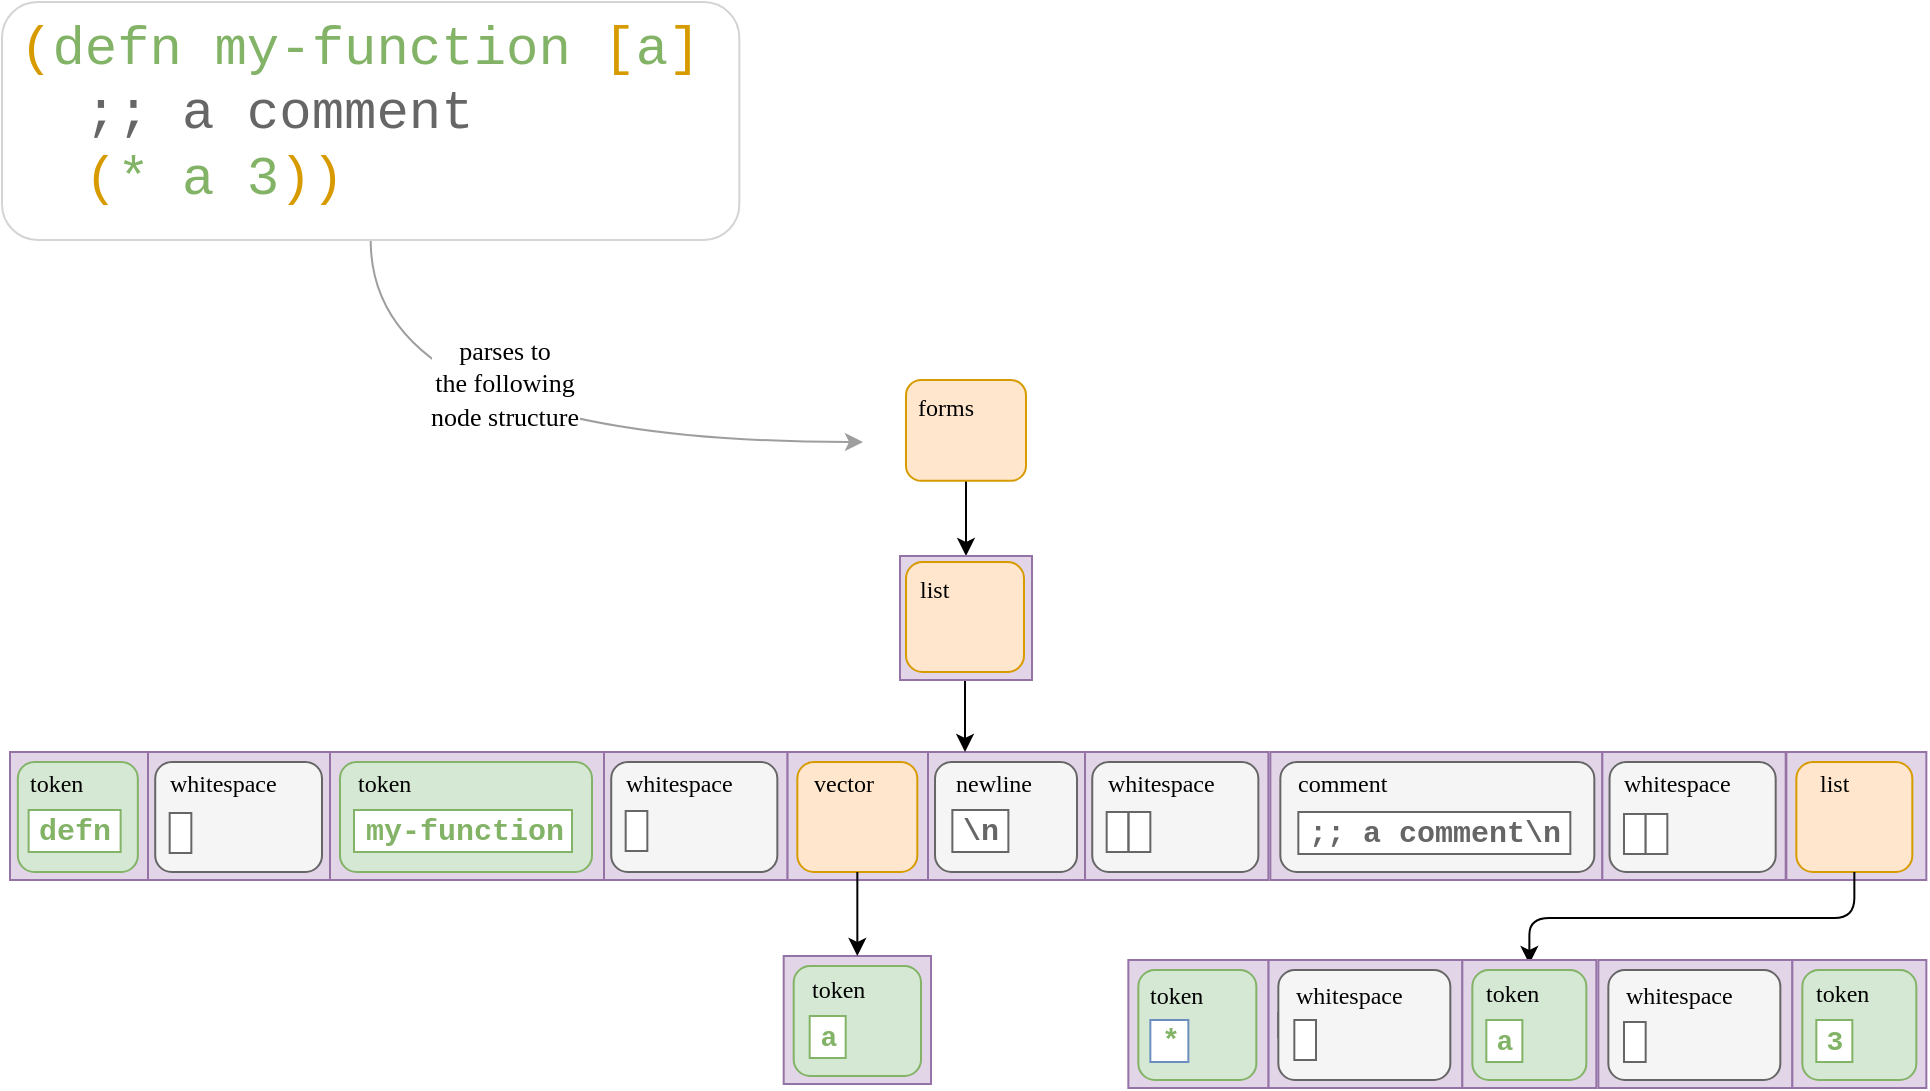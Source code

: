 <mxfile version="13.9.9" type="device"><diagram id="Xrp5WR5JkMQ6Fed5LSRj" name="Page-1"><mxGraphModel dx="1892" dy="1789" grid="0" gridSize="10" guides="1" tooltips="1" connect="1" arrows="1" fold="1" page="0" pageScale="1" pageWidth="850" pageHeight="1100" math="0" shadow="0"><root><mxCell id="0"/><mxCell id="1" parent="0"/><mxCell id="7rm3kaJCgwuNwQrvqeQH-213" value="" style="endArrow=classic;html=1;fontFamily=Courier New;fontSize=12;strokeColor=#9E9E9E;exitX=0.5;exitY=1;exitDx=0;exitDy=0;edgeStyle=orthogonalEdgeStyle;curved=1;" parent="1" source="7rm3kaJCgwuNwQrvqeQH-216" edge="1"><mxGeometry width="50" height="50" relative="1" as="geometry"><mxPoint x="-499.33" y="-470" as="sourcePoint"/><mxPoint x="-163.5" y="-369" as="targetPoint"/><Array as="points"><mxPoint x="-410" y="-369"/></Array></mxGeometry></mxCell><mxCell id="7rm3kaJCgwuNwQrvqeQH-214" value="&lt;font style=&quot;font-size: 13px&quot; face=&quot;Verdana&quot;&gt;parses to&lt;br&gt;the&amp;nbsp;following &lt;br&gt;node structure&lt;/font&gt;" style="edgeLabel;html=1;align=center;verticalAlign=middle;resizable=0;points=[];fontSize=12;fontFamily=Courier New;" parent="7rm3kaJCgwuNwQrvqeQH-213" vertex="1" connectable="0"><mxGeometry x="-0.296" y="2" relative="1" as="geometry"><mxPoint x="45.7" y="-27" as="offset"/></mxGeometry></mxCell><mxCell id="7rm3kaJCgwuNwQrvqeQH-216" value="" style="rounded=1;whiteSpace=wrap;html=1;comic=0;fontFamily=Courier New;fontSize=12;align=left;strokeColor=#D4D4D4;glass=0;" parent="1" vertex="1"><mxGeometry x="-594" y="-589" width="368.68" height="119" as="geometry"/></mxCell><mxCell id="7rm3kaJCgwuNwQrvqeQH-124" value="[" style="rounded=0;whiteSpace=wrap;html=1;comic=0;strokeColor=#9673a6;fillColor=#e1d5e7;align=left;fontSize=14;fontFamily=Courier New;" parent="1" vertex="1"><mxGeometry x="39.17" y="-110" width="97" height="64" as="geometry"/></mxCell><mxCell id="7rm3kaJCgwuNwQrvqeQH-112" value="" style="rounded=0;whiteSpace=wrap;html=1;comic=0;strokeColor=#9673a6;fillColor=#e1d5e7;align=left;fontSize=14;fontFamily=Courier New;" parent="1" vertex="1"><mxGeometry x="-132.49" y="-214" width="80" height="64" as="geometry"/></mxCell><mxCell id="7rm3kaJCgwuNwQrvqeQH-20" value="" style="endArrow=classic;html=1;entryX=0.5;entryY=0;entryDx=0;entryDy=0;exitX=0.5;exitY=1;exitDx=0;exitDy=0;fontSize=14;fontFamily=Courier New;" parent="1" source="7rm3kaJCgwuNwQrvqeQH-69" target="7rm3kaJCgwuNwQrvqeQH-62" edge="1"><mxGeometry width="50" height="50" relative="1" as="geometry"><mxPoint x="621" y="-184" as="sourcePoint"/><mxPoint x="661" y="-184" as="targetPoint"/></mxGeometry></mxCell><mxCell id="7rm3kaJCgwuNwQrvqeQH-90" value="" style="rounded=0;whiteSpace=wrap;html=1;comic=0;strokeColor=#9673a6;fillColor=#e1d5e7;align=left;fontSize=14;fontFamily=Courier New;" parent="1" vertex="1"><mxGeometry x="-201.33" y="-214" width="70.33" height="64" as="geometry"/></mxCell><mxCell id="7rm3kaJCgwuNwQrvqeQH-91" value="&lt;div style=&quot;font-size: 14px&quot;&gt;&lt;br&gt;&lt;/div&gt;" style="rounded=1;whiteSpace=wrap;html=1;verticalAlign=top;align=left;fontSize=14;fontFamily=Courier New;fillColor=#ffe6cc;strokeColor=#d79b00;" parent="1" vertex="1"><mxGeometry x="-196.33" y="-209" width="60" height="55" as="geometry"/></mxCell><mxCell id="7rm3kaJCgwuNwQrvqeQH-92" value="&lt;font face=&quot;Verdana&quot; style=&quot;font-size: 12px&quot;&gt;vector&lt;/font&gt;" style="text;html=1;strokeColor=none;fillColor=none;align=left;verticalAlign=middle;whiteSpace=wrap;rounded=0;comic=0;fontFamily=Courier New;fontSize=14;spacingTop=9;" parent="1" vertex="1"><mxGeometry x="-190.33" y="-213" width="44.67" height="20" as="geometry"/></mxCell><mxCell id="7rm3kaJCgwuNwQrvqeQH-93" value="" style="rounded=0;whiteSpace=wrap;html=1;comic=0;strokeColor=#9673a6;fillColor=#e1d5e7;align=left;fontSize=14;fontFamily=Courier New;" parent="1" vertex="1"><mxGeometry x="298.17" y="-214" width="70" height="64" as="geometry"/></mxCell><mxCell id="7rm3kaJCgwuNwQrvqeQH-94" value="&lt;div style=&quot;font-size: 14px&quot;&gt;&lt;br&gt;&lt;/div&gt;" style="rounded=1;whiteSpace=wrap;html=1;verticalAlign=top;align=left;fontSize=14;fontFamily=Courier New;fillColor=#ffe6cc;strokeColor=#d79b00;" parent="1" vertex="1"><mxGeometry x="303.17" y="-209" width="58" height="55" as="geometry"/></mxCell><mxCell id="7rm3kaJCgwuNwQrvqeQH-95" value="&lt;font face=&quot;Verdana&quot; style=&quot;font-size: 12px&quot;&gt;list&lt;/font&gt;" style="text;html=1;strokeColor=none;fillColor=none;align=left;verticalAlign=middle;whiteSpace=wrap;rounded=0;comic=0;fontFamily=Courier New;fontSize=14;spacingTop=9;" parent="1" vertex="1"><mxGeometry x="313.17" y="-213" width="32" height="20" as="geometry"/></mxCell><mxCell id="7rm3kaJCgwuNwQrvqeQH-113" value="&lt;div style=&quot;font-size: 14px&quot;&gt;&lt;br&gt;&lt;/div&gt;" style="rounded=1;whiteSpace=wrap;html=1;verticalAlign=top;align=left;fontSize=14;fontFamily=Courier New;fillColor=#f5f5f5;strokeColor=#666666;fontColor=#333333;" parent="1" vertex="1"><mxGeometry x="-127.49" y="-209" width="71" height="55" as="geometry"/></mxCell><mxCell id="7rm3kaJCgwuNwQrvqeQH-115" value="&lt;font face=&quot;Verdana&quot; style=&quot;font-size: 12px&quot;&gt;newline&lt;/font&gt;" style="text;html=1;strokeColor=none;fillColor=none;align=left;verticalAlign=middle;whiteSpace=wrap;rounded=0;comic=0;fontFamily=Courier New;fontSize=14;spacingTop=9;" parent="1" vertex="1"><mxGeometry x="-119.49" y="-213" width="49.66" height="20" as="geometry"/></mxCell><mxCell id="7rm3kaJCgwuNwQrvqeQH-111" value="" style="group" parent="1" vertex="1" connectable="0"><mxGeometry x="-134.49" y="-210" width="57" height="50" as="geometry"/></mxCell><mxCell id="7rm3kaJCgwuNwQrvqeQH-114" value="&lt;font style=&quot;font-size: 15px&quot; color=&quot;#666666&quot;&gt;&lt;b&gt;\n&lt;/b&gt;&lt;/font&gt;" style="text;html=1;align=center;verticalAlign=middle;resizable=0;points=[];autosize=1;spacing=0;margin=0;comic=0;fontSize=14;fontFamily=Courier New;fillColor=#FFFFFF;strokeColor=#666666;" parent="7rm3kaJCgwuNwQrvqeQH-111" vertex="1"><mxGeometry x="15.675" y="25" width="28" height="21" as="geometry"/></mxCell><mxCell id="7rm3kaJCgwuNwQrvqeQH-123" value="&lt;div style=&quot;font-size: 14px&quot;&gt;&lt;br&gt;&lt;/div&gt;" style="rounded=1;whiteSpace=wrap;html=1;verticalAlign=top;align=left;fontSize=14;fontFamily=Courier New;fillColor=#f5f5f5;strokeColor=#666666;fontColor=#333333;" parent="1" vertex="1"><mxGeometry x="44.17" y="-105" width="86" height="55" as="geometry"/></mxCell><mxCell id="7rm3kaJCgwuNwQrvqeQH-127" value="&lt;font face=&quot;Verdana&quot; style=&quot;font-size: 12px&quot;&gt;whitespace&lt;/font&gt;" style="text;html=1;strokeColor=none;fillColor=none;align=left;verticalAlign=middle;whiteSpace=wrap;rounded=0;comic=0;fontFamily=Courier New;fontSize=14;spacingTop=9;" parent="1" vertex="1"><mxGeometry x="51.17" y="-107" width="84" height="20" as="geometry"/></mxCell><mxCell id="7rm3kaJCgwuNwQrvqeQH-153" value="" style="endArrow=classic;html=1;fontFamily=Courier New;fontSize=14;exitX=0.5;exitY=1;exitDx=0;exitDy=0;entryX=0.5;entryY=0;entryDx=0;entryDy=0;edgeStyle=orthogonalEdgeStyle;" parent="1" source="7rm3kaJCgwuNwQrvqeQH-94" target="7rm3kaJCgwuNwQrvqeQH-145" edge="1"><mxGeometry width="50" height="50" relative="1" as="geometry"><mxPoint x="418" y="-59" as="sourcePoint"/><mxPoint x="585" y="-236" as="targetPoint"/></mxGeometry></mxCell><mxCell id="7rm3kaJCgwuNwQrvqeQH-31" value="" style="rounded=0;whiteSpace=wrap;html=1;comic=0;strokeColor=#9673a6;fillColor=#e1d5e7;align=left;fontSize=14;fontFamily=Courier New;" parent="1" vertex="1"><mxGeometry x="40.17" y="-214" width="166" height="64" as="geometry"/></mxCell><mxCell id="7rm3kaJCgwuNwQrvqeQH-26" value="&lt;div style=&quot;font-size: 14px&quot;&gt;&lt;br&gt;&lt;/div&gt;" style="rounded=1;whiteSpace=wrap;html=1;verticalAlign=top;align=left;fontSize=14;fontFamily=Courier New;fillColor=#f5f5f5;strokeColor=#666666;fontColor=#333333;" parent="1" vertex="1"><mxGeometry x="45.17" y="-209" width="157" height="55" as="geometry"/></mxCell><mxCell id="7rm3kaJCgwuNwQrvqeQH-27" value="&lt;font style=&quot;font-size: 15px&quot; color=&quot;#666666&quot;&gt;&lt;b&gt;;; a comment\n&lt;/b&gt;&lt;/font&gt;" style="text;html=1;align=center;verticalAlign=middle;resizable=0;points=[];autosize=1;spacing=0;margin=0;comic=0;fontSize=14;fontFamily=Courier New;fillColor=#FFFFFF;strokeColor=#666666;" parent="1" vertex="1"><mxGeometry x="54.17" y="-184" width="136" height="21" as="geometry"/></mxCell><mxCell id="7rm3kaJCgwuNwQrvqeQH-49" value="&lt;font face=&quot;Verdana&quot; style=&quot;font-size: 12px&quot;&gt;comment&lt;/font&gt;" style="text;html=1;strokeColor=none;fillColor=none;align=left;verticalAlign=middle;whiteSpace=wrap;rounded=0;comic=0;fontFamily=Courier New;fontSize=14;spacingTop=9;" parent="1" vertex="1"><mxGeometry x="52.17" y="-213" width="110" height="20" as="geometry"/></mxCell><mxCell id="7rm3kaJCgwuNwQrvqeQH-81" value="" style="rounded=0;whiteSpace=wrap;html=1;comic=0;strokeColor=#9673a6;fillColor=#e1d5e7;align=left;fontSize=14;fontFamily=Courier New;" parent="1" vertex="1"><mxGeometry x="-430" y="-214" width="137" height="64" as="geometry"/></mxCell><mxCell id="7rm3kaJCgwuNwQrvqeQH-82" value="&lt;div style=&quot;font-size: 14px&quot;&gt;&lt;br&gt;&lt;/div&gt;" style="rounded=1;whiteSpace=wrap;html=1;verticalAlign=top;align=left;fontSize=14;fontFamily=Courier New;fillColor=#d5e8d4;strokeColor=#82b366;" parent="1" vertex="1"><mxGeometry x="-425" y="-209" width="126" height="55" as="geometry"/></mxCell><mxCell id="7rm3kaJCgwuNwQrvqeQH-83" value="&lt;font style=&quot;font-size: 15px&quot; color=&quot;#82b366&quot;&gt;&lt;b&gt;my-function&lt;/b&gt;&lt;/font&gt;" style="text;html=1;align=center;verticalAlign=middle;resizable=0;points=[];autosize=1;spacing=0;margin=0;comic=0;fontSize=14;fontFamily=Courier New;fillColor=#FFFFFF;strokeColor=#82B366;" parent="1" vertex="1"><mxGeometry x="-418" y="-185" width="109" height="21" as="geometry"/></mxCell><mxCell id="7rm3kaJCgwuNwQrvqeQH-84" value="&lt;font face=&quot;Verdana&quot; style=&quot;font-size: 12px&quot;&gt;token&lt;/font&gt;" style="text;html=1;strokeColor=none;fillColor=none;align=left;verticalAlign=middle;whiteSpace=wrap;rounded=0;comic=0;fontFamily=Courier New;fontSize=14;spacingTop=9;" parent="1" vertex="1"><mxGeometry x="-418" y="-213" width="110" height="20" as="geometry"/></mxCell><mxCell id="7rm3kaJCgwuNwQrvqeQH-138" value="" style="rounded=0;whiteSpace=wrap;html=1;comic=0;strokeColor=#9673a6;fillColor=#e1d5e7;align=left;fontSize=14;fontFamily=Courier New;" parent="1" vertex="1"><mxGeometry x="-203.16" y="-112" width="73.67" height="64" as="geometry"/></mxCell><mxCell id="7rm3kaJCgwuNwQrvqeQH-139" value="&lt;div style=&quot;font-size: 14px&quot;&gt;&lt;br&gt;&lt;/div&gt;" style="rounded=1;whiteSpace=wrap;html=1;verticalAlign=top;align=left;fontSize=14;fontFamily=Courier New;fillColor=#d5e8d4;strokeColor=#82b366;" parent="1" vertex="1"><mxGeometry x="-198.16" y="-107" width="63.67" height="55" as="geometry"/></mxCell><mxCell id="7rm3kaJCgwuNwQrvqeQH-141" value="&lt;font face=&quot;Verdana&quot; style=&quot;font-size: 12px&quot;&gt;token&lt;/font&gt;" style="text;html=1;strokeColor=none;fillColor=none;align=left;verticalAlign=middle;whiteSpace=wrap;rounded=0;comic=0;fontFamily=Courier New;fontSize=14;spacingTop=9;" parent="1" vertex="1"><mxGeometry x="-191.16" y="-110" width="44.67" height="20" as="geometry"/></mxCell><mxCell id="7rm3kaJCgwuNwQrvqeQH-42" value="&lt;font style=&quot;font-size: 14px&quot; color=&quot;#82b366&quot;&gt;&lt;b&gt;a&lt;/b&gt;&lt;/font&gt;" style="text;html=1;align=center;verticalAlign=middle;resizable=0;points=[];autosize=1;spacing=0;margin=0;comic=0;fontSize=14;fontFamily=Courier New;fillColor=#FFFFFF;strokeColor=#82B366;" parent="1" vertex="1"><mxGeometry x="-190.16" y="-82" width="18" height="21" as="geometry"/></mxCell><mxCell id="7rm3kaJCgwuNwQrvqeQH-119" value="" style="rounded=0;whiteSpace=wrap;html=1;comic=0;strokeColor=#9673a6;fillColor=#e1d5e7;align=left;fontSize=14;fontFamily=Courier New;" parent="1" vertex="1"><mxGeometry x="-30.83" y="-110" width="70" height="64" as="geometry"/></mxCell><mxCell id="7rm3kaJCgwuNwQrvqeQH-120" value="&lt;div style=&quot;font-size: 14px&quot;&gt;&lt;br&gt;&lt;/div&gt;" style="rounded=1;whiteSpace=wrap;html=1;verticalAlign=top;align=left;fontSize=14;fontFamily=Courier New;fillColor=#d5e8d4;strokeColor=#82b366;" parent="1" vertex="1"><mxGeometry x="-25.83" y="-105" width="59" height="55" as="geometry"/></mxCell><mxCell id="7rm3kaJCgwuNwQrvqeQH-121" value="&lt;font style=&quot;font-size: 15px&quot; color=&quot;#82b366&quot;&gt;&lt;b&gt;*&lt;/b&gt;&lt;/font&gt;" style="text;html=1;align=center;verticalAlign=middle;resizable=0;points=[];autosize=1;strokeColor=#6c8ebf;spacing=0;margin=0;comic=0;fontSize=14;fontFamily=Courier New;fillColor=#FFFFFF;" parent="1" vertex="1"><mxGeometry x="-19.83" y="-80" width="19" height="21" as="geometry"/></mxCell><mxCell id="7rm3kaJCgwuNwQrvqeQH-122" value="&lt;font face=&quot;Verdana&quot; style=&quot;font-size: 12px&quot;&gt;token&lt;/font&gt;" style="text;html=1;strokeColor=none;fillColor=none;align=left;verticalAlign=middle;whiteSpace=wrap;rounded=0;comic=0;fontFamily=Courier New;fontSize=14;spacingTop=9;" parent="1" vertex="1"><mxGeometry x="-21.83" y="-107" width="52" height="20" as="geometry"/></mxCell><mxCell id="7rm3kaJCgwuNwQrvqeQH-143" value="" style="rounded=0;whiteSpace=wrap;html=1;comic=0;strokeColor=#9673a6;fillColor=#e1d5e7;align=left;fontSize=14;fontFamily=Courier New;" parent="1" vertex="1"><mxGeometry x="136.17" y="-110" width="67" height="64" as="geometry"/></mxCell><mxCell id="7rm3kaJCgwuNwQrvqeQH-144" value="&lt;div style=&quot;font-size: 14px&quot;&gt;&lt;br&gt;&lt;/div&gt;" style="rounded=1;whiteSpace=wrap;html=1;verticalAlign=top;align=left;fontSize=14;fontFamily=Courier New;fillColor=#d5e8d4;strokeColor=#82b366;" parent="1" vertex="1"><mxGeometry x="141.17" y="-105" width="57" height="55" as="geometry"/></mxCell><mxCell id="7rm3kaJCgwuNwQrvqeQH-145" value="&lt;font face=&quot;Verdana&quot; style=&quot;font-size: 12px;&quot;&gt;token&lt;/font&gt;" style="text;html=1;strokeColor=none;fillColor=none;align=left;verticalAlign=middle;whiteSpace=wrap;rounded=0;comic=0;fontFamily=Courier New;fontSize=12;spacingTop=9;" parent="1" vertex="1"><mxGeometry x="146.17" y="-108" width="47" height="20" as="geometry"/></mxCell><mxCell id="7rm3kaJCgwuNwQrvqeQH-146" value="&lt;font style=&quot;font-size: 14px&quot; color=&quot;#82b366&quot;&gt;&lt;b&gt;a&lt;/b&gt;&lt;/font&gt;" style="text;html=1;align=center;verticalAlign=middle;resizable=0;points=[];autosize=1;spacing=0;margin=0;comic=0;fontSize=14;fontFamily=Courier New;fillColor=#FFFFFF;strokeColor=#82B366;" parent="1" vertex="1"><mxGeometry x="148.17" y="-80" width="18" height="21" as="geometry"/></mxCell><mxCell id="7rm3kaJCgwuNwQrvqeQH-167" value="" style="group" parent="1" vertex="1" connectable="0"><mxGeometry x="-142" y="-400" width="60" height="55" as="geometry"/></mxCell><mxCell id="7rm3kaJCgwuNwQrvqeQH-69" value="&lt;div style=&quot;font-size: 14px&quot;&gt;&lt;br&gt;&lt;/div&gt;" style="rounded=1;whiteSpace=wrap;html=1;verticalAlign=top;align=left;fontSize=14;fontFamily=Courier New;fillColor=#ffe6cc;strokeColor=#d79b00;" parent="7rm3kaJCgwuNwQrvqeQH-167" vertex="1"><mxGeometry width="60.0" height="50.417" as="geometry"/></mxCell><mxCell id="7rm3kaJCgwuNwQrvqeQH-70" value="&lt;font face=&quot;Verdana&quot; style=&quot;font-size: 12px&quot;&gt;forms&lt;/font&gt;" style="text;html=1;strokeColor=none;fillColor=none;align=left;verticalAlign=middle;whiteSpace=wrap;rounded=0;comic=0;fontFamily=Courier New;fontSize=14;spacingTop=9;" parent="7rm3kaJCgwuNwQrvqeQH-167" vertex="1"><mxGeometry x="3.529" width="38.824" height="18.333" as="geometry"/></mxCell><mxCell id="7rm3kaJCgwuNwQrvqeQH-56" value="" style="rounded=0;whiteSpace=wrap;html=1;comic=0;strokeColor=#9673a6;fillColor=#e1d5e7;align=left;fontSize=14;fontFamily=Courier New;" parent="1" vertex="1"><mxGeometry x="-590" y="-214" width="69" height="64" as="geometry"/></mxCell><mxCell id="7rm3kaJCgwuNwQrvqeQH-57" value="&lt;div style=&quot;font-size: 14px&quot;&gt;&lt;br&gt;&lt;/div&gt;" style="rounded=1;whiteSpace=wrap;html=1;verticalAlign=top;align=left;fontSize=14;fontFamily=Courier New;fillColor=#d5e8d4;strokeColor=#82b366;" parent="1" vertex="1"><mxGeometry x="-586.08" y="-209" width="60" height="55" as="geometry"/></mxCell><mxCell id="7rm3kaJCgwuNwQrvqeQH-58" value="&lt;font style=&quot;font-size: 15px&quot; color=&quot;#82b366&quot;&gt;&lt;b&gt;defn&lt;/b&gt;&lt;/font&gt;" style="text;html=1;align=center;verticalAlign=middle;resizable=0;points=[];autosize=1;spacing=0;margin=0;comic=0;fontSize=14;fontFamily=Courier New;fillColor=#ffffff;strokeColor=#82B366;" parent="1" vertex="1"><mxGeometry x="-580.683" y="-185" width="46" height="21" as="geometry"/></mxCell><mxCell id="7rm3kaJCgwuNwQrvqeQH-59" value="&lt;font face=&quot;Verdana&quot; style=&quot;font-size: 12px&quot;&gt;token&lt;/font&gt;" style="text;html=1;strokeColor=none;fillColor=none;align=left;verticalAlign=middle;whiteSpace=wrap;rounded=0;comic=0;fontFamily=Courier New;fontSize=14;spacingTop=9;" parent="1" vertex="1"><mxGeometry x="-582.25" y="-213" width="54.25" height="20" as="geometry"/></mxCell><mxCell id="7rm3kaJCgwuNwQrvqeQH-171" value="" style="rounded=0;whiteSpace=wrap;html=1;comic=0;strokeColor=#9673a6;fillColor=#e1d5e7;align=left;fontSize=14;fontFamily=Courier New;" parent="1" vertex="1"><mxGeometry x="-293" y="-214" width="91.67" height="64" as="geometry"/></mxCell><mxCell id="7rm3kaJCgwuNwQrvqeQH-172" value="&lt;div style=&quot;font-size: 14px&quot;&gt;&lt;br&gt;&lt;/div&gt;" style="rounded=1;whiteSpace=wrap;html=1;verticalAlign=top;align=left;fontSize=14;fontFamily=Courier New;fillColor=#f5f5f5;strokeColor=#666666;fontColor=#333333;" parent="1" vertex="1"><mxGeometry x="-289.39" y="-209" width="83.06" height="55" as="geometry"/></mxCell><mxCell id="7rm3kaJCgwuNwQrvqeQH-173" value="&amp;nbsp;" style="text;html=1;align=center;verticalAlign=middle;whiteSpace=wrap;rounded=0;comic=0;fontSize=14;fontFamily=Courier New;fillColor=#FFFFFF;strokeColor=#666666;" parent="1" vertex="1"><mxGeometry x="-282.167" y="-184.5" width="10.833" height="20" as="geometry"/></mxCell><mxCell id="7rm3kaJCgwuNwQrvqeQH-174" value="&lt;font face=&quot;Verdana&quot; style=&quot;font-size: 12px&quot;&gt;whitespace&lt;/font&gt;" style="text;html=1;strokeColor=none;fillColor=none;align=left;verticalAlign=middle;whiteSpace=wrap;rounded=0;comic=0;fontFamily=Courier New;fontSize=14;spacingTop=9;" parent="1" vertex="1"><mxGeometry x="-283.837" y="-213" width="97.5" height="20" as="geometry"/></mxCell><mxCell id="7rm3kaJCgwuNwQrvqeQH-45" value="" style="endArrow=classic;html=1;fontSize=14;exitX=0.5;exitY=1;exitDx=0;exitDy=0;entryX=0.5;entryY=0;entryDx=0;entryDy=0;fontFamily=Courier New;" parent="1" source="7rm3kaJCgwuNwQrvqeQH-91" target="7rm3kaJCgwuNwQrvqeQH-138" edge="1"><mxGeometry width="50" height="50" relative="1" as="geometry"><mxPoint x="38.33" y="-150" as="sourcePoint"/><mxPoint x="93.33" y="-150" as="targetPoint"/></mxGeometry></mxCell><mxCell id="7rm3kaJCgwuNwQrvqeQH-28" value="" style="endArrow=classic;html=1;entryX=0.25;entryY=0;entryDx=0;entryDy=0;exitX=0.5;exitY=1;exitDx=0;exitDy=0;fontSize=14;fontFamily=Courier New;" parent="1" source="7rm3kaJCgwuNwQrvqeQH-63" target="7rm3kaJCgwuNwQrvqeQH-112" edge="1"><mxGeometry width="50" height="50" relative="1" as="geometry"><mxPoint x="377" y="-157" as="sourcePoint"/><mxPoint x="422" y="-157" as="targetPoint"/></mxGeometry></mxCell><mxCell id="7rm3kaJCgwuNwQrvqeQH-185" style="edgeStyle=none;rounded=0;orthogonalLoop=1;jettySize=auto;html=1;entryX=1;entryY=0.5;entryDx=0;entryDy=0;fontFamily=Courier New;fontSize=14;" parent="1" source="7rm3kaJCgwuNwQrvqeQH-115" target="7rm3kaJCgwuNwQrvqeQH-115" edge="1"><mxGeometry relative="1" as="geometry"/></mxCell><mxCell id="7rm3kaJCgwuNwQrvqeQH-188" style="edgeStyle=none;rounded=0;orthogonalLoop=1;jettySize=auto;html=1;entryX=1;entryY=0.5;entryDx=0;entryDy=0;fontFamily=Courier New;fontSize=14;" parent="1" source="7rm3kaJCgwuNwQrvqeQH-145" target="7rm3kaJCgwuNwQrvqeQH-145" edge="1"><mxGeometry relative="1" as="geometry"/></mxCell><mxCell id="7rm3kaJCgwuNwQrvqeQH-189" value="" style="rounded=0;whiteSpace=wrap;html=1;comic=0;strokeColor=#9673a6;fillColor=#e1d5e7;align=left;fontSize=14;fontFamily=Courier New;" parent="1" vertex="1"><mxGeometry x="204.17" y="-110" width="97" height="64" as="geometry"/></mxCell><mxCell id="7rm3kaJCgwuNwQrvqeQH-190" value="&lt;div style=&quot;font-size: 14px&quot;&gt;&lt;br&gt;&lt;/div&gt;" style="rounded=1;whiteSpace=wrap;html=1;verticalAlign=top;align=left;fontSize=14;fontFamily=Courier New;fillColor=#f5f5f5;strokeColor=#666666;fontColor=#333333;" parent="1" vertex="1"><mxGeometry x="209.17" y="-105" width="86" height="55" as="geometry"/></mxCell><mxCell id="7rm3kaJCgwuNwQrvqeQH-192" value="&lt;font face=&quot;Verdana&quot; style=&quot;font-size: 12px&quot;&gt;whitespace&lt;/font&gt;" style="text;html=1;strokeColor=none;fillColor=none;align=left;verticalAlign=middle;whiteSpace=wrap;rounded=0;comic=0;fontFamily=Courier New;fontSize=14;spacingTop=9;" parent="1" vertex="1"><mxGeometry x="216.17" y="-107" width="84" height="20" as="geometry"/></mxCell><mxCell id="7rm3kaJCgwuNwQrvqeQH-193" value="" style="rounded=0;whiteSpace=wrap;html=1;comic=0;strokeColor=#9673a6;fillColor=#e1d5e7;align=left;fontSize=14;fontFamily=Courier New;" parent="1" vertex="1"><mxGeometry x="301.17" y="-110" width="67" height="64" as="geometry"/></mxCell><mxCell id="7rm3kaJCgwuNwQrvqeQH-194" value="&lt;div style=&quot;font-size: 14px&quot;&gt;&lt;br&gt;&lt;/div&gt;" style="rounded=1;whiteSpace=wrap;html=1;verticalAlign=top;align=left;fontSize=14;fontFamily=Courier New;fillColor=#d5e8d4;strokeColor=#82b366;" parent="1" vertex="1"><mxGeometry x="306.17" y="-105" width="57" height="55" as="geometry"/></mxCell><mxCell id="7rm3kaJCgwuNwQrvqeQH-195" value="&lt;font face=&quot;Verdana&quot; style=&quot;font-size: 12px;&quot;&gt;token&lt;/font&gt;" style="text;html=1;strokeColor=none;fillColor=none;align=left;verticalAlign=middle;whiteSpace=wrap;rounded=0;comic=0;fontFamily=Courier New;fontSize=12;spacingTop=9;" parent="1" vertex="1"><mxGeometry x="311.17" y="-108" width="47" height="20" as="geometry"/></mxCell><mxCell id="7rm3kaJCgwuNwQrvqeQH-196" value="&lt;font style=&quot;font-size: 14px&quot; color=&quot;#82b366&quot;&gt;&lt;b&gt;3&lt;/b&gt;&lt;/font&gt;" style="text;html=1;align=center;verticalAlign=middle;resizable=0;points=[];autosize=1;spacing=0;margin=0;comic=0;fontSize=14;fontFamily=Courier New;fillColor=#FFFFFF;strokeColor=#82B366;" parent="1" vertex="1"><mxGeometry x="313.17" y="-80" width="18" height="21" as="geometry"/></mxCell><mxCell id="7rm3kaJCgwuNwQrvqeQH-197" style="edgeStyle=none;rounded=0;orthogonalLoop=1;jettySize=auto;html=1;entryX=1;entryY=0.5;entryDx=0;entryDy=0;fontFamily=Courier New;fontSize=14;" parent="1" source="7rm3kaJCgwuNwQrvqeQH-195" target="7rm3kaJCgwuNwQrvqeQH-195" edge="1"><mxGeometry relative="1" as="geometry"/></mxCell><mxCell id="7rm3kaJCgwuNwQrvqeQH-62" value="" style="rounded=0;whiteSpace=wrap;html=1;comic=0;strokeColor=#9673a6;fillColor=#e1d5e7;align=left;fontSize=14;fontFamily=Courier New;" parent="1" vertex="1"><mxGeometry x="-145" y="-312" width="66" height="62" as="geometry"/></mxCell><mxCell id="7rm3kaJCgwuNwQrvqeQH-63" value="&lt;div style=&quot;font-size: 14px&quot;&gt;&lt;br&gt;&lt;/div&gt;" style="rounded=1;whiteSpace=wrap;html=1;verticalAlign=top;align=left;fontSize=14;fontFamily=Courier New;fillColor=#ffe6cc;strokeColor=#d79b00;" parent="1" vertex="1"><mxGeometry x="-142" y="-309" width="59" height="55" as="geometry"/></mxCell><mxCell id="7rm3kaJCgwuNwQrvqeQH-65" value="&lt;font face=&quot;Verdana&quot; style=&quot;font-size: 12px&quot;&gt;list&lt;/font&gt;" style="text;html=1;strokeColor=none;fillColor=none;align=left;verticalAlign=middle;whiteSpace=wrap;rounded=0;comic=0;fontFamily=Courier New;fontSize=14;spacingTop=9;" parent="1" vertex="1"><mxGeometry x="-137.359" y="-309.929" width="40.751" height="20.286" as="geometry"/></mxCell><mxCell id="7rm3kaJCgwuNwQrvqeQH-74" value="" style="rounded=0;whiteSpace=wrap;html=1;comic=0;strokeColor=#9673a6;fillColor=#e1d5e7;align=left;fontSize=14;fontFamily=Courier New;" parent="1" vertex="1"><mxGeometry x="-521" y="-214" width="91" height="64" as="geometry"/></mxCell><mxCell id="7rm3kaJCgwuNwQrvqeQH-75" value="&lt;div style=&quot;font-size: 14px&quot;&gt;&lt;br&gt;&lt;/div&gt;" style="rounded=1;whiteSpace=wrap;html=1;verticalAlign=top;align=left;fontSize=14;fontFamily=Courier New;fillColor=#f5f5f5;strokeColor=#666666;fontColor=#333333;" parent="1" vertex="1"><mxGeometry x="-517.39" y="-209" width="83.39" height="55" as="geometry"/></mxCell><mxCell id="7rm3kaJCgwuNwQrvqeQH-15" value="&amp;nbsp;" style="text;html=1;align=center;verticalAlign=middle;whiteSpace=wrap;rounded=0;comic=0;fontSize=14;fontFamily=Courier New;fillColor=#FFFFFF;strokeColor=#666666;" parent="1" vertex="1"><mxGeometry x="-510.167" y="-183.5" width="10.833" height="20" as="geometry"/></mxCell><mxCell id="7rm3kaJCgwuNwQrvqeQH-77" value="&lt;font face=&quot;Verdana&quot; style=&quot;font-size: 12px&quot;&gt;whitespace&lt;/font&gt;" style="text;html=1;strokeColor=none;fillColor=none;align=left;verticalAlign=middle;whiteSpace=wrap;rounded=0;comic=0;fontFamily=Courier New;fontSize=14;spacingTop=9;" parent="1" vertex="1"><mxGeometry x="-512.169" y="-213" width="69.78" height="20" as="geometry"/></mxCell><mxCell id="7rm3kaJCgwuNwQrvqeQH-198" value="" style="rounded=0;whiteSpace=wrap;html=1;comic=0;strokeColor=#9673a6;fillColor=#e1d5e7;align=left;fontSize=14;fontFamily=Courier New;" parent="1" vertex="1"><mxGeometry x="-52.49" y="-214" width="91.67" height="64" as="geometry"/></mxCell><mxCell id="7rm3kaJCgwuNwQrvqeQH-199" value="&lt;div style=&quot;font-size: 14px&quot;&gt;&lt;br&gt;&lt;/div&gt;" style="rounded=1;whiteSpace=wrap;html=1;verticalAlign=top;align=left;fontSize=14;fontFamily=Courier New;fillColor=#f5f5f5;strokeColor=#666666;fontColor=#333333;" parent="1" vertex="1"><mxGeometry x="-48.88" y="-209" width="83.06" height="55" as="geometry"/></mxCell><mxCell id="7rm3kaJCgwuNwQrvqeQH-204" value="&lt;font face=&quot;Verdana&quot; style=&quot;font-size: 12px&quot;&gt;whitespace&lt;/font&gt;" style="text;html=1;strokeColor=none;fillColor=none;align=left;verticalAlign=middle;whiteSpace=wrap;rounded=0;comic=0;fontFamily=Courier New;fontSize=14;spacingTop=9;" parent="1" vertex="1"><mxGeometry x="-43.33" y="-213" width="97.5" height="20" as="geometry"/></mxCell><mxCell id="7rm3kaJCgwuNwQrvqeQH-205" value="" style="rounded=0;whiteSpace=wrap;html=1;comic=0;strokeColor=#9673a6;fillColor=#e1d5e7;align=left;fontSize=14;fontFamily=Courier New;" parent="1" vertex="1"><mxGeometry x="206.17" y="-214" width="91.67" height="64" as="geometry"/></mxCell><mxCell id="7rm3kaJCgwuNwQrvqeQH-206" value="&lt;div style=&quot;font-size: 14px&quot;&gt;&lt;br&gt;&lt;/div&gt;" style="rounded=1;whiteSpace=wrap;html=1;verticalAlign=top;align=left;fontSize=14;fontFamily=Courier New;fillColor=#f5f5f5;strokeColor=#666666;fontColor=#333333;" parent="1" vertex="1"><mxGeometry x="209.78" y="-209" width="83.06" height="55" as="geometry"/></mxCell><mxCell id="7rm3kaJCgwuNwQrvqeQH-208" value="&lt;font face=&quot;Verdana&quot; style=&quot;font-size: 12px&quot;&gt;whitespace&lt;/font&gt;" style="text;html=1;strokeColor=none;fillColor=none;align=left;verticalAlign=middle;whiteSpace=wrap;rounded=0;comic=0;fontFamily=Courier New;fontSize=14;spacingTop=9;" parent="1" vertex="1"><mxGeometry x="215.33" y="-213" width="97.5" height="20" as="geometry"/></mxCell><mxCell id="7rm3kaJCgwuNwQrvqeQH-166" value="&lt;div style=&quot;font-size: 27px&quot;&gt;&lt;font style=&quot;font-size: 27px&quot;&gt;&lt;font color=&quot;#d79b00&quot;&gt;(&lt;/font&gt;&lt;font color=&quot;#82b366&quot;&gt;defn&lt;/font&gt; &lt;font color=&quot;#82b366&quot;&gt;my-function&lt;/font&gt; &lt;font color=&quot;#d79b00&quot;&gt;[&lt;/font&gt;&lt;font color=&quot;#82b366&quot;&gt;a&lt;/font&gt;&lt;font color=&quot;#d79b00&quot;&gt;]&lt;/font&gt;&lt;/font&gt;&lt;/div&gt;&lt;div style=&quot;font-size: 27px&quot;&gt;&lt;font style=&quot;font-size: 27px&quot;&gt;&amp;nbsp; &lt;font color=&quot;#666666&quot;&gt;;; a comment&lt;/font&gt;&lt;/font&gt;&lt;/div&gt;&lt;div style=&quot;font-size: 27px&quot;&gt;&lt;font style=&quot;font-size: 27px&quot;&gt;&amp;nbsp; &lt;font color=&quot;#d79b00&quot;&gt;(&lt;/font&gt;&lt;font color=&quot;#82b366&quot;&gt;* a 3&lt;/font&gt;&lt;font color=&quot;#d79b00&quot;&gt;))&lt;/font&gt;&lt;/font&gt;&lt;/div&gt;&lt;div style=&quot;font-size: 27px&quot;&gt;&lt;br&gt;&lt;/div&gt;" style="text;html=1;align=left;verticalAlign=middle;resizable=0;points=[];autosize=1;fontSize=14;fontFamily=Courier New;spacing=2;" parent="1" vertex="1"><mxGeometry x="-586.66" y="-555" width="354" height="76" as="geometry"/></mxCell><mxCell id="HdbqBhVnjgmW_WV8LxuF-2" value="&amp;nbsp;" style="text;html=1;align=center;verticalAlign=middle;whiteSpace=wrap;rounded=0;comic=0;fontSize=14;fontFamily=Courier New;fillColor=#FFFFFF;strokeColor=#666666;" vertex="1" parent="1"><mxGeometry x="52.17" y="-80" width="10.833" height="20" as="geometry"/></mxCell><mxCell id="HdbqBhVnjgmW_WV8LxuF-3" value="&amp;nbsp;" style="text;html=1;align=center;verticalAlign=middle;whiteSpace=wrap;rounded=0;comic=0;fontSize=14;fontFamily=Courier New;fillColor=#FFFFFF;strokeColor=#666666;" vertex="1" parent="1"><mxGeometry x="217" y="-79" width="10.833" height="20" as="geometry"/></mxCell><mxCell id="HdbqBhVnjgmW_WV8LxuF-4" value="&amp;nbsp;" style="text;html=1;align=center;verticalAlign=middle;whiteSpace=wrap;rounded=0;comic=0;fontSize=14;fontFamily=Courier New;fillColor=#FFFFFF;strokeColor=#666666;" vertex="1" parent="1"><mxGeometry x="-41.66" y="-184" width="10.833" height="20" as="geometry"/></mxCell><mxCell id="HdbqBhVnjgmW_WV8LxuF-5" value="&amp;nbsp;" style="text;html=1;align=center;verticalAlign=middle;whiteSpace=wrap;rounded=0;comic=0;fontSize=14;fontFamily=Courier New;fillColor=#FFFFFF;strokeColor=#666666;" vertex="1" parent="1"><mxGeometry x="-30.66" y="-184" width="10.833" height="20" as="geometry"/></mxCell><mxCell id="HdbqBhVnjgmW_WV8LxuF-6" value="&amp;nbsp;" style="text;html=1;align=center;verticalAlign=middle;whiteSpace=wrap;rounded=0;comic=0;fontSize=14;fontFamily=Courier New;fillColor=#FFFFFF;strokeColor=#666666;" vertex="1" parent="1"><mxGeometry x="217" y="-183" width="10.833" height="20" as="geometry"/></mxCell><mxCell id="HdbqBhVnjgmW_WV8LxuF-7" value="&amp;nbsp;" style="text;html=1;align=center;verticalAlign=middle;whiteSpace=wrap;rounded=0;comic=0;fontSize=14;fontFamily=Courier New;fillColor=#FFFFFF;strokeColor=#666666;" vertex="1" parent="1"><mxGeometry x="227.83" y="-183" width="10.833" height="20" as="geometry"/></mxCell></root></mxGraphModel></diagram></mxfile>